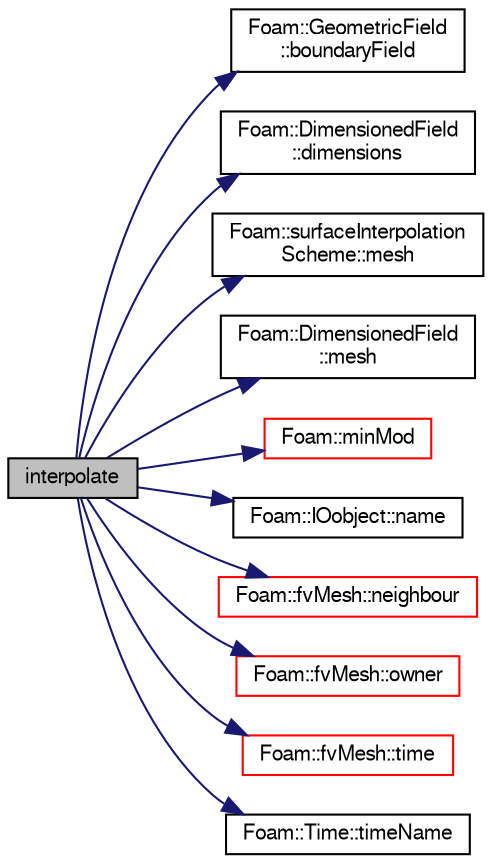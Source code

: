digraph "interpolate"
{
  bgcolor="transparent";
  edge [fontname="FreeSans",fontsize="10",labelfontname="FreeSans",labelfontsize="10"];
  node [fontname="FreeSans",fontsize="10",shape=record];
  rankdir="LR";
  Node630 [label="interpolate",height=0.2,width=0.4,color="black", fillcolor="grey75", style="filled", fontcolor="black"];
  Node630 -> Node631 [color="midnightblue",fontsize="10",style="solid",fontname="FreeSans"];
  Node631 [label="Foam::GeometricField\l::boundaryField",height=0.2,width=0.4,color="black",URL="$a22434.html#a3c6c1a789b48ea0c5e8bff64f9c14f2d",tooltip="Return reference to GeometricBoundaryField. "];
  Node630 -> Node632 [color="midnightblue",fontsize="10",style="solid",fontname="FreeSans"];
  Node632 [label="Foam::DimensionedField\l::dimensions",height=0.2,width=0.4,color="black",URL="$a26390.html#a66989c1e0666e0d0c93a2056ce75599e",tooltip="Return dimensions. "];
  Node630 -> Node633 [color="midnightblue",fontsize="10",style="solid",fontname="FreeSans"];
  Node633 [label="Foam::surfaceInterpolation\lScheme::mesh",height=0.2,width=0.4,color="black",URL="$a23278.html#a470f06cfb9b6ee887cd85d63de275607",tooltip="Return mesh reference. "];
  Node630 -> Node634 [color="midnightblue",fontsize="10",style="solid",fontname="FreeSans"];
  Node634 [label="Foam::DimensionedField\l::mesh",height=0.2,width=0.4,color="black",URL="$a26390.html#a8f1110830348a1448a14ab5e3cf47e3b",tooltip="Return mesh. "];
  Node630 -> Node635 [color="midnightblue",fontsize="10",style="solid",fontname="FreeSans"];
  Node635 [label="Foam::minMod",height=0.2,width=0.4,color="red",URL="$a21124.html#ada1dff4d8300a8d3159de2427e705c1e"];
  Node630 -> Node637 [color="midnightblue",fontsize="10",style="solid",fontname="FreeSans"];
  Node637 [label="Foam::IOobject::name",height=0.2,width=0.4,color="black",URL="$a26142.html#acc80e00a8ac919288fb55bd14cc88bf6",tooltip="Return name. "];
  Node630 -> Node638 [color="midnightblue",fontsize="10",style="solid",fontname="FreeSans"];
  Node638 [label="Foam::fvMesh::neighbour",height=0.2,width=0.4,color="red",URL="$a22766.html#aab1a7f2af09b33005a527e107c7b3fad",tooltip="Internal face neighbour. "];
  Node630 -> Node653 [color="midnightblue",fontsize="10",style="solid",fontname="FreeSans"];
  Node653 [label="Foam::fvMesh::owner",height=0.2,width=0.4,color="red",URL="$a22766.html#a16e7eb254c4fd2d1d7ac4d5d71f6c9f9",tooltip="Internal face owner. "];
  Node630 -> Node718 [color="midnightblue",fontsize="10",style="solid",fontname="FreeSans"];
  Node718 [label="Foam::fvMesh::time",height=0.2,width=0.4,color="red",URL="$a22766.html#a0d94096809fe3376b29a2a29ca11bb18",tooltip="Return the top-level database. "];
  Node630 -> Node937 [color="midnightblue",fontsize="10",style="solid",fontname="FreeSans"];
  Node937 [label="Foam::Time::timeName",height=0.2,width=0.4,color="black",URL="$a26350.html#ad9d86fef6eca18797c786726cf925179",tooltip="Return time name of given scalar time. "];
}
